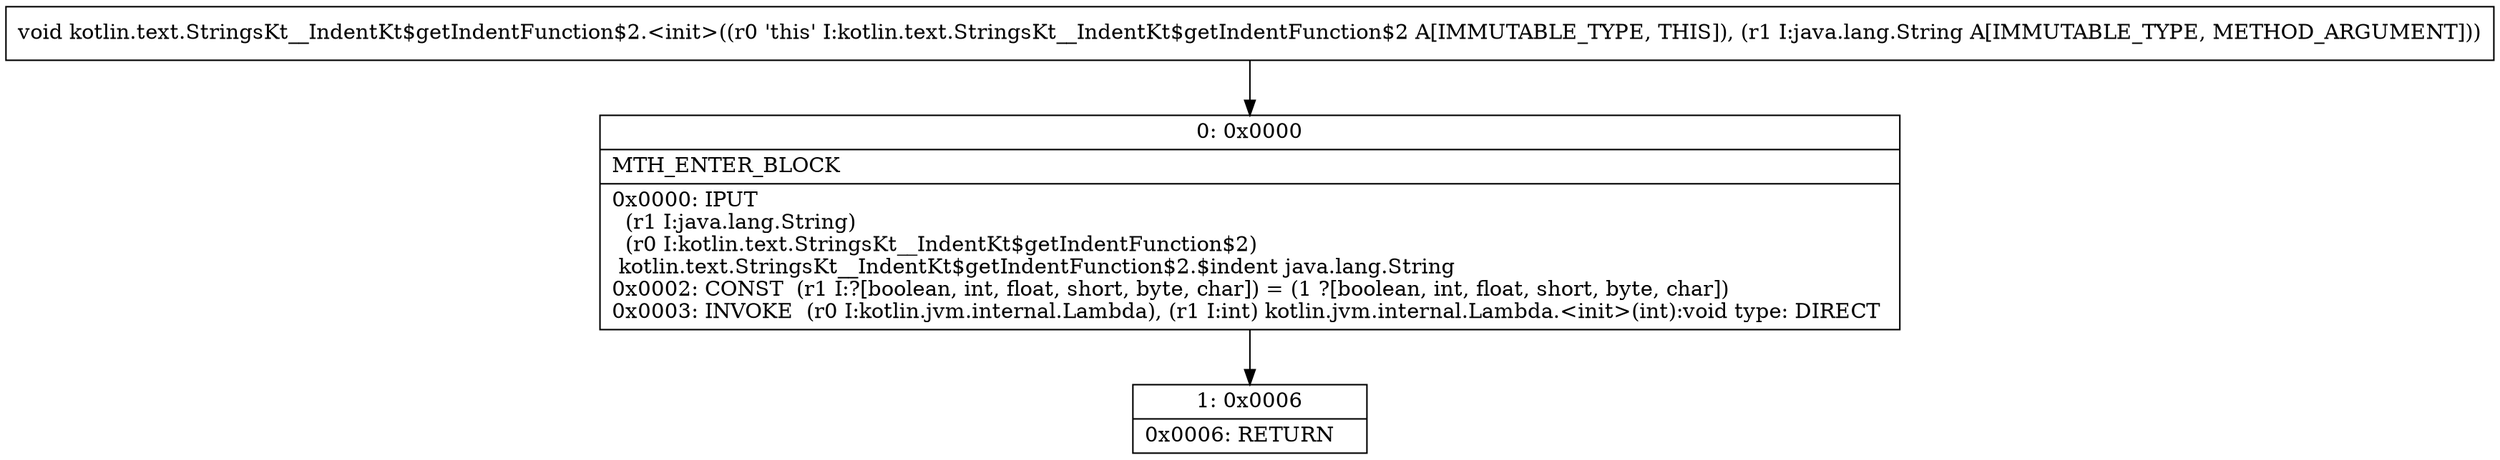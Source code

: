 digraph "CFG forkotlin.text.StringsKt__IndentKt$getIndentFunction$2.\<init\>(Ljava\/lang\/String;)V" {
Node_0 [shape=record,label="{0\:\ 0x0000|MTH_ENTER_BLOCK\l|0x0000: IPUT  \l  (r1 I:java.lang.String)\l  (r0 I:kotlin.text.StringsKt__IndentKt$getIndentFunction$2)\l kotlin.text.StringsKt__IndentKt$getIndentFunction$2.$indent java.lang.String \l0x0002: CONST  (r1 I:?[boolean, int, float, short, byte, char]) = (1 ?[boolean, int, float, short, byte, char]) \l0x0003: INVOKE  (r0 I:kotlin.jvm.internal.Lambda), (r1 I:int) kotlin.jvm.internal.Lambda.\<init\>(int):void type: DIRECT \l}"];
Node_1 [shape=record,label="{1\:\ 0x0006|0x0006: RETURN   \l}"];
MethodNode[shape=record,label="{void kotlin.text.StringsKt__IndentKt$getIndentFunction$2.\<init\>((r0 'this' I:kotlin.text.StringsKt__IndentKt$getIndentFunction$2 A[IMMUTABLE_TYPE, THIS]), (r1 I:java.lang.String A[IMMUTABLE_TYPE, METHOD_ARGUMENT])) }"];
MethodNode -> Node_0;
Node_0 -> Node_1;
}

